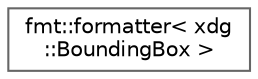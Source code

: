 digraph "Graphical Class Hierarchy"
{
 // LATEX_PDF_SIZE
  bgcolor="transparent";
  edge [fontname=Helvetica,fontsize=10,labelfontname=Helvetica,labelfontsize=10];
  node [fontname=Helvetica,fontsize=10,shape=box,height=0.2,width=0.4];
  rankdir="LR";
  Node0 [id="Node000000",label="fmt::formatter\< xdg\l::BoundingBox \>",height=0.2,width=0.4,color="grey40", fillcolor="white", style="filled",URL="$structfmt_1_1formatter_3_01xdg_1_1BoundingBox_01_4.html",tooltip=" "];
}
